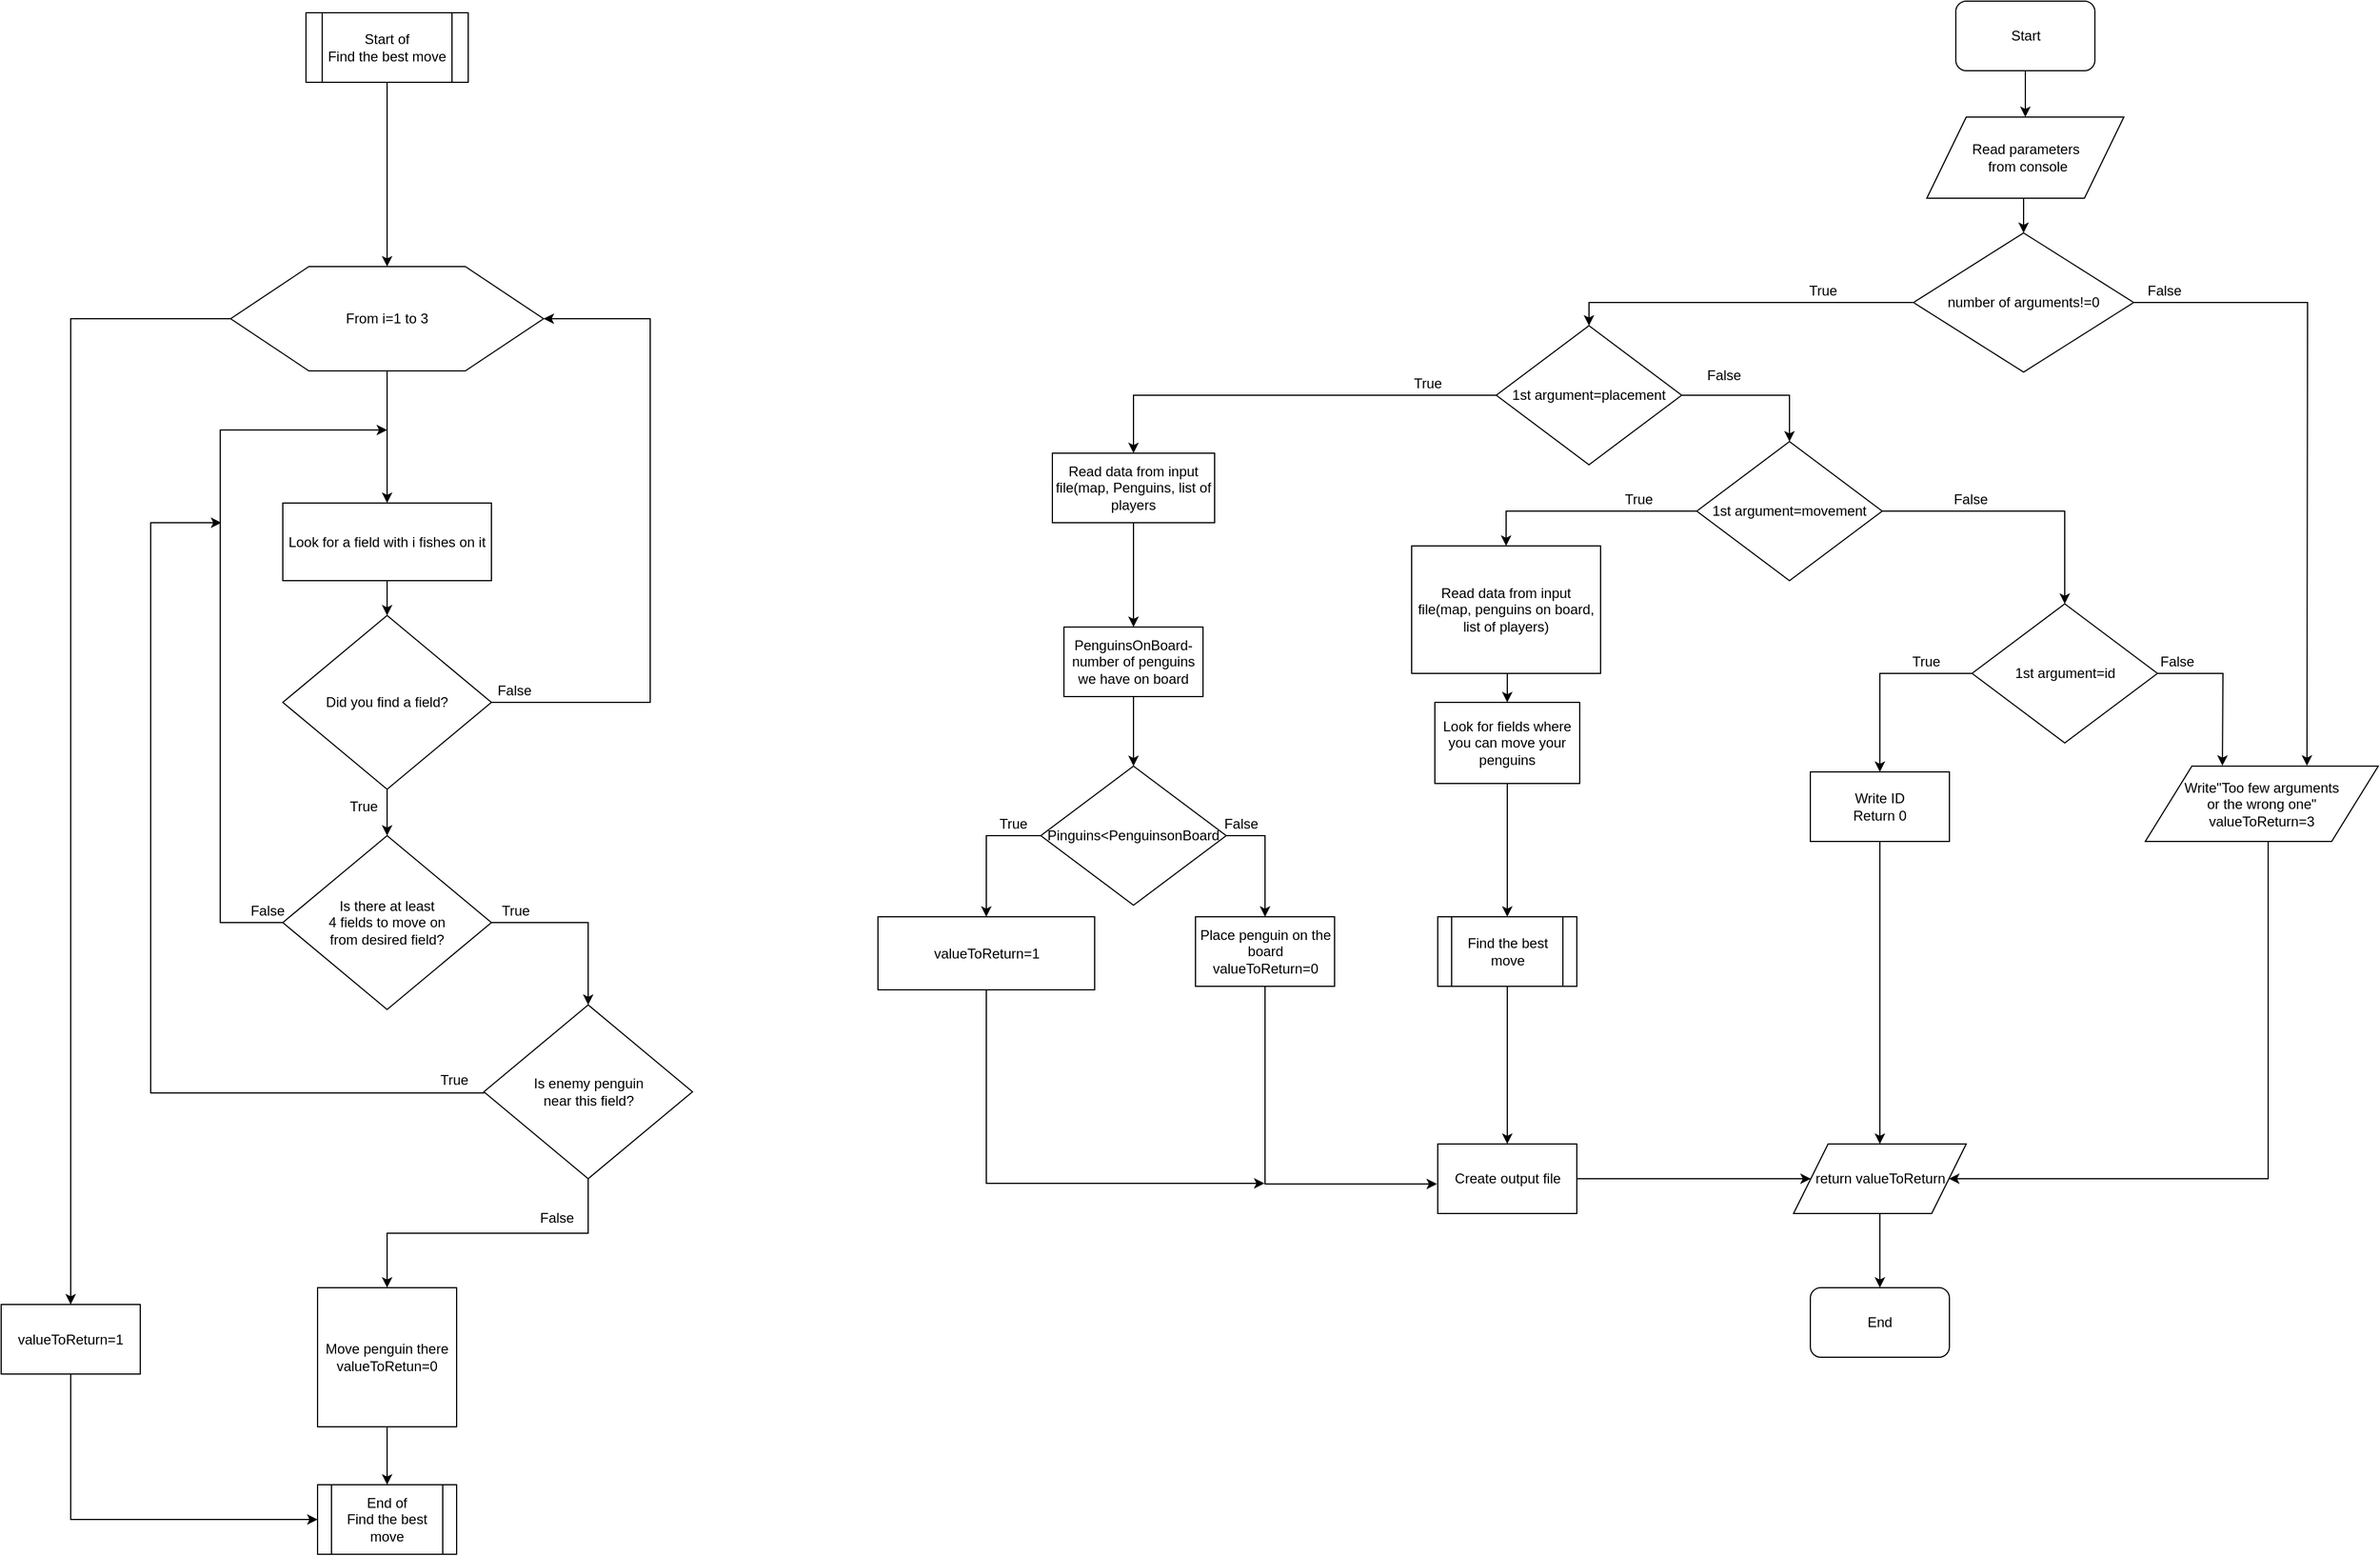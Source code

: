 <mxfile version="12.1.9" type="device" pages="1"><diagram id="XI4NBMY3wwHrW3FWcDPp" name="Page-1"><mxGraphModel dx="2527" dy="1643" grid="1" gridSize="10" guides="1" tooltips="1" connect="1" arrows="1" fold="1" page="1" pageScale="1" pageWidth="827" pageHeight="1169" math="0" shadow="0"><root><mxCell id="0"/><mxCell id="1" parent="0"/><mxCell id="mOxn3waaljRYd-o13amD-10" style="edgeStyle=orthogonalEdgeStyle;rounded=0;orthogonalLoop=1;jettySize=auto;html=1;exitX=0;exitY=0.5;exitDx=0;exitDy=0;entryX=0.5;entryY=0;entryDx=0;entryDy=0;" parent="1" source="NW-YINyBmhwhmnfZdkl7-18" target="9KtcNCCn-YZmhseh5Y0_-34" edge="1"><mxGeometry relative="1" as="geometry"><mxPoint x="-140" y="190" as="targetPoint"/><mxPoint x="-33" y="40" as="sourcePoint"/></mxGeometry></mxCell><mxCell id="9KtcNCCn-YZmhseh5Y0_-52" style="edgeStyle=orthogonalEdgeStyle;rounded=0;orthogonalLoop=1;jettySize=auto;html=1;exitX=0.5;exitY=1;exitDx=0;exitDy=0;entryX=0.5;entryY=0;entryDx=0;entryDy=0;" parent="1" source="9KtcNCCn-YZmhseh5Y0_-34" target="mOxn3waaljRYd-o13amD-26" edge="1"><mxGeometry relative="1" as="geometry"><mxPoint x="-135" y="290" as="targetPoint"/></mxGeometry></mxCell><mxCell id="9KtcNCCn-YZmhseh5Y0_-34" value="Read data from input file(map, Penguins, list of players" style="rounded=0;whiteSpace=wrap;html=1;" parent="1" vertex="1"><mxGeometry x="-433" y="-150" width="140" height="60" as="geometry"/></mxCell><mxCell id="9KtcNCCn-YZmhseh5Y0_-42" value="End" style="rounded=1;whiteSpace=wrap;html=1;" parent="1" vertex="1"><mxGeometry x="221" y="570" width="120" height="60" as="geometry"/></mxCell><mxCell id="9KtcNCCn-YZmhseh5Y0_-54" style="edgeStyle=orthogonalEdgeStyle;rounded=0;orthogonalLoop=1;jettySize=auto;html=1;exitX=1;exitY=0.5;exitDx=0;exitDy=0;entryX=0.5;entryY=0;entryDx=0;entryDy=0;" parent="1" source="NW-YINyBmhwhmnfZdkl7-43" target="NW-YINyBmhwhmnfZdkl7-50" edge="1"><mxGeometry relative="1" as="geometry"><mxPoint x="-49.235" y="582.529" as="sourcePoint"/><mxPoint x="20.176" y="634.294" as="targetPoint"/></mxGeometry></mxCell><mxCell id="9KtcNCCn-YZmhseh5Y0_-55" value="False" style="text;html=1;align=center;verticalAlign=middle;whiteSpace=wrap;rounded=0;" parent="1" vertex="1"><mxGeometry x="-290" y="160" width="40" height="20" as="geometry"/></mxCell><mxCell id="9KtcNCCn-YZmhseh5Y0_-61" value="True" style="text;html=1;align=center;verticalAlign=middle;whiteSpace=wrap;rounded=0;" parent="1" vertex="1"><mxGeometry x="-490" y="160" width="47" height="20" as="geometry"/></mxCell><mxCell id="mOxn3waaljRYd-o13amD-37" style="edgeStyle=orthogonalEdgeStyle;rounded=0;orthogonalLoop=1;jettySize=auto;html=1;exitX=0.5;exitY=1;exitDx=0;exitDy=0;entryX=0.5;entryY=0;entryDx=0;entryDy=0;" parent="1" source="9KtcNCCn-YZmhseh5Y0_-85" target="mOxn3waaljRYd-o13amD-38" edge="1"><mxGeometry relative="1" as="geometry"><mxPoint x="420" y="350" as="targetPoint"/></mxGeometry></mxCell><mxCell id="9KtcNCCn-YZmhseh5Y0_-85" value="Read data from input file(map, penguins on board, list of players)" style="rounded=0;whiteSpace=wrap;html=1;" parent="1" vertex="1"><mxGeometry x="-123" y="-70" width="163" height="110" as="geometry"/></mxCell><mxCell id="mOxn3waaljRYd-o13amD-15" style="edgeStyle=orthogonalEdgeStyle;rounded=0;orthogonalLoop=1;jettySize=auto;html=1;exitX=0;exitY=0.5;exitDx=0;exitDy=0;entryX=0.5;entryY=0;entryDx=0;entryDy=0;" parent="1" source="NW-YINyBmhwhmnfZdkl7-20" target="9KtcNCCn-YZmhseh5Y0_-85" edge="1"><mxGeometry relative="1" as="geometry"><mxPoint x="420" y="160" as="targetPoint"/><mxPoint x="430" y="110" as="sourcePoint"/></mxGeometry></mxCell><mxCell id="mOxn3waaljRYd-o13amD-22" style="edgeStyle=orthogonalEdgeStyle;rounded=0;orthogonalLoop=1;jettySize=auto;html=1;exitX=0;exitY=0.5;exitDx=0;exitDy=0;entryX=0.5;entryY=0;entryDx=0;entryDy=0;" parent="1" source="mOxn3waaljRYd-o13amD-20" target="NW-YINyBmhwhmnfZdkl7-18" edge="1"><mxGeometry relative="1" as="geometry"><mxPoint x="47" y="-20" as="targetPoint"/></mxGeometry></mxCell><mxCell id="mOxn3waaljRYd-o13amD-23" style="edgeStyle=orthogonalEdgeStyle;rounded=0;orthogonalLoop=1;jettySize=auto;html=1;exitX=1;exitY=0.5;exitDx=0;exitDy=0;entryX=0.75;entryY=0;entryDx=0;entryDy=0;" parent="1" source="mOxn3waaljRYd-o13amD-20" edge="1"><mxGeometry relative="1" as="geometry"><mxPoint x="649.471" y="119.647" as="targetPoint"/></mxGeometry></mxCell><mxCell id="mOxn3waaljRYd-o13amD-20" value="number of arguments!=0" style="rhombus;whiteSpace=wrap;html=1;" parent="1" vertex="1"><mxGeometry x="310" y="-340" width="190" height="120" as="geometry"/></mxCell><mxCell id="NW-YINyBmhwhmnfZdkl7-46" style="edgeStyle=orthogonalEdgeStyle;rounded=0;orthogonalLoop=1;jettySize=auto;html=1;exitX=0.5;exitY=1;exitDx=0;exitDy=0;entryX=0.5;entryY=0;entryDx=0;entryDy=0;" parent="1" source="mOxn3waaljRYd-o13amD-26" target="NW-YINyBmhwhmnfZdkl7-43" edge="1"><mxGeometry relative="1" as="geometry"/></mxCell><mxCell id="mOxn3waaljRYd-o13amD-26" value="PenguinsOnBoard-number of penguins we have on board" style="rounded=0;whiteSpace=wrap;html=1;" parent="1" vertex="1"><mxGeometry x="-423" width="120" height="60" as="geometry"/></mxCell><mxCell id="sKqJTwMYUyo3h2sXbGkU-48" style="edgeStyle=orthogonalEdgeStyle;rounded=0;orthogonalLoop=1;jettySize=auto;html=1;exitX=1;exitY=0.5;exitDx=0;exitDy=0;entryX=0;entryY=0.5;entryDx=0;entryDy=0;" edge="1" parent="1" source="mOxn3waaljRYd-o13amD-32" target="sKqJTwMYUyo3h2sXbGkU-46"><mxGeometry relative="1" as="geometry"/></mxCell><mxCell id="mOxn3waaljRYd-o13amD-32" value="Create output file" style="rounded=0;whiteSpace=wrap;html=1;" parent="1" vertex="1"><mxGeometry x="-100.5" y="446" width="120" height="60" as="geometry"/></mxCell><mxCell id="mOxn3waaljRYd-o13amD-40" style="edgeStyle=orthogonalEdgeStyle;rounded=0;orthogonalLoop=1;jettySize=auto;html=1;exitX=0.5;exitY=1;exitDx=0;exitDy=0;entryX=0.5;entryY=0;entryDx=0;entryDy=0;" parent="1" source="mOxn3waaljRYd-o13amD-38" target="_vjz4tPqvr9S6DsXx8-5-20" edge="1"><mxGeometry relative="1" as="geometry"><mxPoint x="-42.5" y="172.167" as="targetPoint"/></mxGeometry></mxCell><mxCell id="mOxn3waaljRYd-o13amD-38" value="Look for fields where you can move your penguins" style="rounded=0;whiteSpace=wrap;html=1;" parent="1" vertex="1"><mxGeometry x="-103" y="65" width="125" height="70" as="geometry"/></mxCell><mxCell id="mOxn3waaljRYd-o13amD-43" style="edgeStyle=orthogonalEdgeStyle;rounded=0;orthogonalLoop=1;jettySize=auto;html=1;exitX=0.5;exitY=1;exitDx=0;exitDy=0;entryX=0.5;entryY=0;entryDx=0;entryDy=0;" parent="1" source="_vjz4tPqvr9S6DsXx8-5-20" target="mOxn3waaljRYd-o13amD-32" edge="1"><mxGeometry relative="1" as="geometry"><mxPoint x="-43.176" y="269.588" as="targetPoint"/><mxPoint x="-42.5" y="232.167" as="sourcePoint"/></mxGeometry></mxCell><mxCell id="NW-YINyBmhwhmnfZdkl7-13" style="edgeStyle=orthogonalEdgeStyle;rounded=0;orthogonalLoop=1;jettySize=auto;html=1;exitX=0.5;exitY=1;exitDx=0;exitDy=0;entryX=0.5;entryY=0;entryDx=0;entryDy=0;" parent="1" source="NW-YINyBmhwhmnfZdkl7-11" target="NW-YINyBmhwhmnfZdkl7-15" edge="1"><mxGeometry relative="1" as="geometry"><mxPoint x="418" y="-441" as="targetPoint"/></mxGeometry></mxCell><mxCell id="NW-YINyBmhwhmnfZdkl7-11" value="Start" style="rounded=1;whiteSpace=wrap;html=1;" parent="1" vertex="1"><mxGeometry x="346.5" y="-540" width="120" height="60" as="geometry"/></mxCell><mxCell id="NW-YINyBmhwhmnfZdkl7-17" style="edgeStyle=orthogonalEdgeStyle;rounded=0;orthogonalLoop=1;jettySize=auto;html=1;exitX=0.5;exitY=1;exitDx=0;exitDy=0;entryX=0.5;entryY=0;entryDx=0;entryDy=0;" parent="1" source="NW-YINyBmhwhmnfZdkl7-15" target="mOxn3waaljRYd-o13amD-20" edge="1"><mxGeometry relative="1" as="geometry"/></mxCell><mxCell id="NW-YINyBmhwhmnfZdkl7-15" value="Read parameters&lt;br&gt;&amp;nbsp;from console" style="shape=parallelogram;perimeter=parallelogramPerimeter;whiteSpace=wrap;html=1;rounded=0;" parent="1" vertex="1"><mxGeometry x="321.5" y="-440" width="170" height="70" as="geometry"/></mxCell><mxCell id="NW-YINyBmhwhmnfZdkl7-22" value="" style="edgeStyle=orthogonalEdgeStyle;rounded=0;orthogonalLoop=1;jettySize=auto;html=1;entryX=0.5;entryY=0;entryDx=0;entryDy=0;" parent="1" source="NW-YINyBmhwhmnfZdkl7-18" target="NW-YINyBmhwhmnfZdkl7-20" edge="1"><mxGeometry relative="1" as="geometry"><mxPoint x="350" y="-124" as="targetPoint"/></mxGeometry></mxCell><mxCell id="NW-YINyBmhwhmnfZdkl7-18" value="1st argument=placement" style="rhombus;whiteSpace=wrap;html=1;rounded=0;" parent="1" vertex="1"><mxGeometry x="-50" y="-260" width="160" height="120" as="geometry"/></mxCell><mxCell id="NW-YINyBmhwhmnfZdkl7-49" style="edgeStyle=orthogonalEdgeStyle;rounded=0;orthogonalLoop=1;jettySize=auto;html=1;exitX=0;exitY=0.5;exitDx=0;exitDy=0;entryX=0.5;entryY=0;entryDx=0;entryDy=0;" parent="1" source="NW-YINyBmhwhmnfZdkl7-43" target="NW-YINyBmhwhmnfZdkl7-48" edge="1"><mxGeometry relative="1" as="geometry"/></mxCell><mxCell id="NW-YINyBmhwhmnfZdkl7-43" value="Pinguins&amp;lt;PenguinsonBoard" style="rhombus;whiteSpace=wrap;html=1;rounded=0;" parent="1" vertex="1"><mxGeometry x="-443" y="120" width="160" height="120" as="geometry"/></mxCell><mxCell id="NW-YINyBmhwhmnfZdkl7-33" value="" style="edgeStyle=orthogonalEdgeStyle;rounded=0;orthogonalLoop=1;jettySize=auto;html=1;entryX=0.5;entryY=0;entryDx=0;entryDy=0;" parent="1" source="NW-YINyBmhwhmnfZdkl7-20" target="NW-YINyBmhwhmnfZdkl7-32" edge="1"><mxGeometry relative="1" as="geometry"><mxPoint x="600" y="150" as="targetPoint"/><Array as="points"><mxPoint x="441" y="-100"/></Array></mxGeometry></mxCell><mxCell id="NW-YINyBmhwhmnfZdkl7-34" value="False" style="text;html=1;resizable=0;points=[];align=center;verticalAlign=middle;labelBackgroundColor=#ffffff;" parent="NW-YINyBmhwhmnfZdkl7-33" vertex="1" connectable="0"><mxGeometry x="-0.238" y="4" relative="1" as="geometry"><mxPoint x="-14.5" y="-6" as="offset"/></mxGeometry></mxCell><mxCell id="NW-YINyBmhwhmnfZdkl7-20" value="1st argument=movement" style="rhombus;whiteSpace=wrap;html=1;rounded=0;" parent="1" vertex="1"><mxGeometry x="123" y="-160" width="160" height="120" as="geometry"/></mxCell><mxCell id="NW-YINyBmhwhmnfZdkl7-38" style="edgeStyle=orthogonalEdgeStyle;rounded=0;orthogonalLoop=1;jettySize=auto;html=1;exitX=1;exitY=0.5;exitDx=0;exitDy=0;entryX=0.25;entryY=0;entryDx=0;entryDy=0;" parent="1" source="NW-YINyBmhwhmnfZdkl7-32" edge="1"><mxGeometry relative="1" as="geometry"><mxPoint x="576.529" y="119.647" as="targetPoint"/></mxGeometry></mxCell><mxCell id="NW-YINyBmhwhmnfZdkl7-32" value="1st argument=id" style="rhombus;whiteSpace=wrap;html=1;rounded=0;" parent="1" vertex="1"><mxGeometry x="360.5" y="-20" width="160" height="120" as="geometry"/></mxCell><mxCell id="NW-YINyBmhwhmnfZdkl7-28" value="True" style="text;html=1;resizable=0;points=[];autosize=1;align=left;verticalAlign=top;spacingTop=-4;" parent="1" vertex="1"><mxGeometry x="-123" y="-220" width="40" height="20" as="geometry"/></mxCell><mxCell id="NW-YINyBmhwhmnfZdkl7-29" value="False" style="text;html=1;resizable=0;points=[];autosize=1;align=left;verticalAlign=top;spacingTop=-4;rotation=0;" parent="1" vertex="1"><mxGeometry x="130" y="-227" width="40" height="20" as="geometry"/></mxCell><mxCell id="NW-YINyBmhwhmnfZdkl7-30" value="True" style="text;html=1;resizable=0;points=[];autosize=1;align=left;verticalAlign=top;spacingTop=-4;" parent="1" vertex="1"><mxGeometry x="59" y="-120" width="40" height="20" as="geometry"/></mxCell><mxCell id="sKqJTwMYUyo3h2sXbGkU-49" style="edgeStyle=orthogonalEdgeStyle;rounded=0;orthogonalLoop=1;jettySize=auto;html=1;exitX=0.5;exitY=1;exitDx=0;exitDy=0;entryX=0.5;entryY=0;entryDx=0;entryDy=0;" edge="1" parent="1" source="NW-YINyBmhwhmnfZdkl7-36" target="sKqJTwMYUyo3h2sXbGkU-46"><mxGeometry relative="1" as="geometry"/></mxCell><mxCell id="NW-YINyBmhwhmnfZdkl7-36" value="Write ID&lt;br&gt;Return 0" style="rounded=0;whiteSpace=wrap;html=1;" parent="1" vertex="1"><mxGeometry x="221" y="125" width="120" height="60" as="geometry"/></mxCell><mxCell id="_vjz4tPqvr9S6DsXx8-5-16" value="" style="edgeStyle=orthogonalEdgeStyle;rounded=0;orthogonalLoop=1;jettySize=auto;html=1;exitX=0;exitY=0.5;exitDx=0;exitDy=0;entryX=0.5;entryY=0;entryDx=0;entryDy=0;" parent="1" source="NW-YINyBmhwhmnfZdkl7-32" target="NW-YINyBmhwhmnfZdkl7-36" edge="1"><mxGeometry relative="1" as="geometry"><mxPoint x="350" y="40" as="sourcePoint"/><mxPoint x="338" y="110" as="targetPoint"/></mxGeometry></mxCell><mxCell id="NW-YINyBmhwhmnfZdkl7-39" value="True" style="text;html=1;resizable=0;points=[];autosize=1;align=left;verticalAlign=top;spacingTop=-4;" parent="1" vertex="1"><mxGeometry x="306.5" y="20" width="40" height="20" as="geometry"/></mxCell><mxCell id="NW-YINyBmhwhmnfZdkl7-40" value="False" style="text;html=1;resizable=0;points=[];autosize=1;align=left;verticalAlign=top;spacingTop=-4;" parent="1" vertex="1"><mxGeometry x="520.5" y="20" width="40" height="20" as="geometry"/></mxCell><mxCell id="NW-YINyBmhwhmnfZdkl7-55" style="edgeStyle=orthogonalEdgeStyle;rounded=0;orthogonalLoop=1;jettySize=auto;html=1;exitX=0.5;exitY=1;exitDx=0;exitDy=0;" parent="1" source="NW-YINyBmhwhmnfZdkl7-48" edge="1"><mxGeometry relative="1" as="geometry"><mxPoint x="-250" y="480" as="targetPoint"/><Array as="points"><mxPoint x="-490" y="480"/></Array></mxGeometry></mxCell><mxCell id="NW-YINyBmhwhmnfZdkl7-48" value="valueToReturn=1" style="rounded=0;whiteSpace=wrap;html=1;" parent="1" vertex="1"><mxGeometry x="-583.5" y="250" width="187" height="63" as="geometry"/></mxCell><mxCell id="NW-YINyBmhwhmnfZdkl7-56" style="edgeStyle=orthogonalEdgeStyle;rounded=0;orthogonalLoop=1;jettySize=auto;html=1;exitX=0.5;exitY=1;exitDx=0;exitDy=0;entryX=-0.005;entryY=0.575;entryDx=0;entryDy=0;entryPerimeter=0;" parent="1" source="NW-YINyBmhwhmnfZdkl7-50" target="mOxn3waaljRYd-o13amD-32" edge="1"><mxGeometry relative="1" as="geometry"><mxPoint x="-100" y="470" as="targetPoint"/><Array as="points"><mxPoint x="-250" y="480"/></Array></mxGeometry></mxCell><mxCell id="NW-YINyBmhwhmnfZdkl7-50" value="Place penguin on the board&lt;br&gt;valueToReturn=0" style="rounded=0;whiteSpace=wrap;html=1;" parent="1" vertex="1"><mxGeometry x="-309.5" y="250" width="120" height="60" as="geometry"/></mxCell><mxCell id="NW-YINyBmhwhmnfZdkl7-63" value="True" style="text;html=1;resizable=0;points=[];autosize=1;align=left;verticalAlign=top;spacingTop=-4;" parent="1" vertex="1"><mxGeometry x="218" y="-300" width="40" height="20" as="geometry"/></mxCell><mxCell id="NW-YINyBmhwhmnfZdkl7-64" value="False" style="text;html=1;resizable=0;points=[];autosize=1;align=left;verticalAlign=top;spacingTop=-4;" parent="1" vertex="1"><mxGeometry x="510" y="-300" width="40" height="20" as="geometry"/></mxCell><mxCell id="_vjz4tPqvr9S6DsXx8-5-20" value="Find the best move" style="shape=process;whiteSpace=wrap;html=1;backgroundOutline=1;" parent="1" vertex="1"><mxGeometry x="-100.5" y="250" width="120" height="60" as="geometry"/></mxCell><mxCell id="sKqJTwMYUyo3h2sXbGkU-23" style="edgeStyle=orthogonalEdgeStyle;rounded=0;orthogonalLoop=1;jettySize=auto;html=1;exitX=0.5;exitY=1;exitDx=0;exitDy=0;entryX=0.5;entryY=0;entryDx=0;entryDy=0;" edge="1" parent="1" source="_vjz4tPqvr9S6DsXx8-5-24" target="sKqJTwMYUyo3h2sXbGkU-21"><mxGeometry relative="1" as="geometry"/></mxCell><mxCell id="_vjz4tPqvr9S6DsXx8-5-24" value="Look for a field&amp;nbsp;with i fishes on it" style="rounded=0;whiteSpace=wrap;html=1;" parent="1" vertex="1"><mxGeometry x="-1097" y="-107" width="180" height="67" as="geometry"/></mxCell><mxCell id="_vjz4tPqvr9S6DsXx8-5-34" value="True" style="text;html=1;resizable=0;points=[];autosize=1;align=left;verticalAlign=top;spacingTop=-4;" parent="1" vertex="1"><mxGeometry x="-910.5" y="235" width="40" height="20" as="geometry"/></mxCell><mxCell id="sKqJTwMYUyo3h2sXbGkU-10" style="edgeStyle=orthogonalEdgeStyle;rounded=0;orthogonalLoop=1;jettySize=auto;html=1;exitX=0;exitY=0.5;exitDx=0;exitDy=0;" edge="1" parent="1" source="_vjz4tPqvr9S6DsXx8-5-42"><mxGeometry relative="1" as="geometry"><mxPoint x="-1007" y="-170" as="targetPoint"/><Array as="points"><mxPoint x="-1151" y="255"/><mxPoint x="-1151" y="-170"/></Array></mxGeometry></mxCell><mxCell id="sKqJTwMYUyo3h2sXbGkU-15" style="edgeStyle=orthogonalEdgeStyle;rounded=0;orthogonalLoop=1;jettySize=auto;html=1;exitX=1;exitY=0.5;exitDx=0;exitDy=0;" edge="1" parent="1" source="_vjz4tPqvr9S6DsXx8-5-42" target="sKqJTwMYUyo3h2sXbGkU-14"><mxGeometry relative="1" as="geometry"/></mxCell><mxCell id="_vjz4tPqvr9S6DsXx8-5-42" value="Is there at least &lt;br&gt;4 fields&amp;nbsp;to&amp;nbsp;move on &lt;br&gt;from desired field?" style="rhombus;whiteSpace=wrap;html=1;" parent="1" vertex="1"><mxGeometry x="-1097" y="180" width="180" height="150" as="geometry"/></mxCell><mxCell id="_vjz4tPqvr9S6DsXx8-5-57" style="edgeStyle=orthogonalEdgeStyle;rounded=0;orthogonalLoop=1;jettySize=auto;html=1;" parent="1" source="_vjz4tPqvr9S6DsXx8-5-55" target="_vjz4tPqvr9S6DsXx8-5-24" edge="1"><mxGeometry relative="1" as="geometry"/></mxCell><mxCell id="sKqJTwMYUyo3h2sXbGkU-41" style="edgeStyle=orthogonalEdgeStyle;rounded=0;orthogonalLoop=1;jettySize=auto;html=1;exitX=0;exitY=0.5;exitDx=0;exitDy=0;entryX=0.5;entryY=0;entryDx=0;entryDy=0;" edge="1" parent="1" source="_vjz4tPqvr9S6DsXx8-5-55" target="sKqJTwMYUyo3h2sXbGkU-42"><mxGeometry relative="1" as="geometry"><mxPoint x="-1280" y="540" as="targetPoint"/></mxGeometry></mxCell><mxCell id="_vjz4tPqvr9S6DsXx8-5-55" value="From i=1 to 3" style="shape=hexagon;perimeter=hexagonPerimeter2;whiteSpace=wrap;html=1;" parent="1" vertex="1"><mxGeometry x="-1142" y="-311" width="270" height="90" as="geometry"/></mxCell><mxCell id="_vjz4tPqvr9S6DsXx8-5-68" value="True" style="text;html=1;resizable=0;points=[];autosize=1;align=left;verticalAlign=top;spacingTop=-4;" parent="1" vertex="1"><mxGeometry x="-963.5" y="381" width="40" height="20" as="geometry"/></mxCell><mxCell id="sKqJTwMYUyo3h2sXbGkU-34" style="edgeStyle=orthogonalEdgeStyle;rounded=0;orthogonalLoop=1;jettySize=auto;html=1;exitX=0.5;exitY=1;exitDx=0;exitDy=0;entryX=0.5;entryY=0;entryDx=0;entryDy=0;" edge="1" parent="1" source="_vjz4tPqvr9S6DsXx8-5-71" target="_vjz4tPqvr9S6DsXx8-5-78"><mxGeometry relative="1" as="geometry"/></mxCell><mxCell id="_vjz4tPqvr9S6DsXx8-5-71" value="Move penguin there&lt;br&gt;valueToRetun=0" style="rounded=0;whiteSpace=wrap;html=1;" parent="1" vertex="1"><mxGeometry x="-1067" y="570" width="120" height="120" as="geometry"/></mxCell><mxCell id="_vjz4tPqvr9S6DsXx8-5-78" value="End of&lt;br&gt;Find the best move" style="shape=process;whiteSpace=wrap;html=1;backgroundOutline=1;" parent="1" vertex="1"><mxGeometry x="-1067" y="740" width="120" height="60" as="geometry"/></mxCell><mxCell id="sKqJTwMYUyo3h2sXbGkU-18" style="edgeStyle=orthogonalEdgeStyle;rounded=0;orthogonalLoop=1;jettySize=auto;html=1;exitX=0.5;exitY=1;exitDx=0;exitDy=0;entryX=0.5;entryY=0;entryDx=0;entryDy=0;" edge="1" parent="1" source="sKqJTwMYUyo3h2sXbGkU-4" target="_vjz4tPqvr9S6DsXx8-5-55"><mxGeometry relative="1" as="geometry"/></mxCell><mxCell id="sKqJTwMYUyo3h2sXbGkU-4" value="Start of&lt;br&gt;Find the best move" style="shape=process;whiteSpace=wrap;html=1;backgroundOutline=1;" vertex="1" parent="1"><mxGeometry x="-1077" y="-530" width="140" height="60" as="geometry"/></mxCell><mxCell id="sKqJTwMYUyo3h2sXbGkU-11" value="False" style="text;html=1;align=center;verticalAlign=middle;whiteSpace=wrap;rounded=0;" vertex="1" parent="1"><mxGeometry x="-1130.5" y="235" width="40" height="20" as="geometry"/></mxCell><mxCell id="_vjz4tPqvr9S6DsXx8-5-36" value="False" style="text;html=1;resizable=0;points=[];autosize=1;align=left;verticalAlign=top;spacingTop=-4;" parent="1" vertex="1"><mxGeometry x="-877" y="500" width="40" height="20" as="geometry"/></mxCell><mxCell id="sKqJTwMYUyo3h2sXbGkU-17" style="edgeStyle=orthogonalEdgeStyle;rounded=0;orthogonalLoop=1;jettySize=auto;html=1;exitX=0;exitY=0.5;exitDx=0;exitDy=0;" edge="1" parent="1" source="sKqJTwMYUyo3h2sXbGkU-14"><mxGeometry relative="1" as="geometry"><mxPoint x="-1150" y="-90" as="targetPoint"/><Array as="points"><mxPoint x="-1211" y="402"/><mxPoint x="-1211" y="-90"/></Array></mxGeometry></mxCell><mxCell id="sKqJTwMYUyo3h2sXbGkU-33" style="edgeStyle=orthogonalEdgeStyle;rounded=0;orthogonalLoop=1;jettySize=auto;html=1;exitX=0.5;exitY=1;exitDx=0;exitDy=0;" edge="1" parent="1" source="sKqJTwMYUyo3h2sXbGkU-14" target="_vjz4tPqvr9S6DsXx8-5-71"><mxGeometry relative="1" as="geometry"/></mxCell><mxCell id="sKqJTwMYUyo3h2sXbGkU-14" value="Is enemy penguin &lt;br&gt;near this field?" style="rhombus;whiteSpace=wrap;html=1;" vertex="1" parent="1"><mxGeometry x="-923.5" y="326" width="180" height="150" as="geometry"/></mxCell><mxCell id="sKqJTwMYUyo3h2sXbGkU-22" style="edgeStyle=orthogonalEdgeStyle;rounded=0;orthogonalLoop=1;jettySize=auto;html=1;exitX=0.5;exitY=1;exitDx=0;exitDy=0;entryX=0.5;entryY=0;entryDx=0;entryDy=0;" edge="1" parent="1" source="sKqJTwMYUyo3h2sXbGkU-21" target="_vjz4tPqvr9S6DsXx8-5-42"><mxGeometry relative="1" as="geometry"/></mxCell><mxCell id="sKqJTwMYUyo3h2sXbGkU-30" style="edgeStyle=orthogonalEdgeStyle;rounded=0;orthogonalLoop=1;jettySize=auto;html=1;exitX=1;exitY=0.5;exitDx=0;exitDy=0;entryX=1;entryY=0.5;entryDx=0;entryDy=0;" edge="1" parent="1" source="sKqJTwMYUyo3h2sXbGkU-21" target="_vjz4tPqvr9S6DsXx8-5-55"><mxGeometry relative="1" as="geometry"><Array as="points"><mxPoint x="-780" y="65"/><mxPoint x="-780" y="-266"/></Array></mxGeometry></mxCell><mxCell id="sKqJTwMYUyo3h2sXbGkU-21" value="Did you find a field?" style="rhombus;whiteSpace=wrap;html=1;" vertex="1" parent="1"><mxGeometry x="-1097" y="-10" width="180" height="150" as="geometry"/></mxCell><mxCell id="sKqJTwMYUyo3h2sXbGkU-24" value="True" style="text;html=1;align=center;verticalAlign=middle;whiteSpace=wrap;rounded=0;" vertex="1" parent="1"><mxGeometry x="-1047" y="145" width="40" height="20" as="geometry"/></mxCell><mxCell id="sKqJTwMYUyo3h2sXbGkU-26" value="False" style="text;html=1;align=center;verticalAlign=middle;whiteSpace=wrap;rounded=0;" vertex="1" parent="1"><mxGeometry x="-917" y="45" width="40" height="20" as="geometry"/></mxCell><mxCell id="sKqJTwMYUyo3h2sXbGkU-51" style="edgeStyle=orthogonalEdgeStyle;rounded=0;orthogonalLoop=1;jettySize=auto;html=1;exitX=0.5;exitY=1;exitDx=0;exitDy=0;entryX=1;entryY=0.5;entryDx=0;entryDy=0;" edge="1" parent="1" source="sKqJTwMYUyo3h2sXbGkU-36" target="sKqJTwMYUyo3h2sXbGkU-46"><mxGeometry relative="1" as="geometry"><Array as="points"><mxPoint x="616" y="476"/></Array></mxGeometry></mxCell><mxCell id="sKqJTwMYUyo3h2sXbGkU-36" value="Write&quot;Too few arguments&lt;br&gt;or the wrong one&quot;&lt;br&gt;valueToReturn=3" style="shape=parallelogram;perimeter=parallelogramPerimeter;whiteSpace=wrap;html=1;" vertex="1" parent="1"><mxGeometry x="510" y="120" width="201" height="65" as="geometry"/></mxCell><mxCell id="sKqJTwMYUyo3h2sXbGkU-44" style="edgeStyle=orthogonalEdgeStyle;rounded=0;orthogonalLoop=1;jettySize=auto;html=1;exitX=0.5;exitY=1;exitDx=0;exitDy=0;entryX=0;entryY=0.5;entryDx=0;entryDy=0;" edge="1" parent="1" source="sKqJTwMYUyo3h2sXbGkU-42" target="_vjz4tPqvr9S6DsXx8-5-78"><mxGeometry relative="1" as="geometry"/></mxCell><mxCell id="sKqJTwMYUyo3h2sXbGkU-42" value="valueToReturn=1" style="rounded=0;whiteSpace=wrap;html=1;" vertex="1" parent="1"><mxGeometry x="-1340" y="584.5" width="120" height="60" as="geometry"/></mxCell><mxCell id="sKqJTwMYUyo3h2sXbGkU-47" style="edgeStyle=orthogonalEdgeStyle;rounded=0;orthogonalLoop=1;jettySize=auto;html=1;exitX=0.5;exitY=1;exitDx=0;exitDy=0;entryX=0.5;entryY=0;entryDx=0;entryDy=0;" edge="1" parent="1" source="sKqJTwMYUyo3h2sXbGkU-46" target="9KtcNCCn-YZmhseh5Y0_-42"><mxGeometry relative="1" as="geometry"/></mxCell><mxCell id="sKqJTwMYUyo3h2sXbGkU-46" value="return valueToReturn" style="shape=parallelogram;perimeter=parallelogramPerimeter;whiteSpace=wrap;html=1;" vertex="1" parent="1"><mxGeometry x="206.5" y="446" width="149" height="60" as="geometry"/></mxCell></root></mxGraphModel></diagram></mxfile>